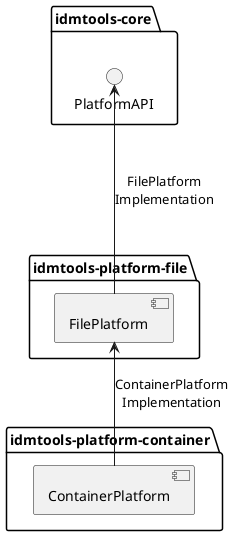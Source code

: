 @startuml

package "idmtools-core" as registry {
    () "PlatformAPI" as PlatformAPI
}

package "idmtools-platform-file" as file_platform {
    [FilePlatform]
}

package "idmtools-platform-container" as container_platform {
    [ContainerPlatform]
}


PlatformAPI <-down-- FilePlatform: FilePlatform\nImplementation
FilePlatform <-- ContainerPlatform: ContainerPlatform\nImplementation

@enduml